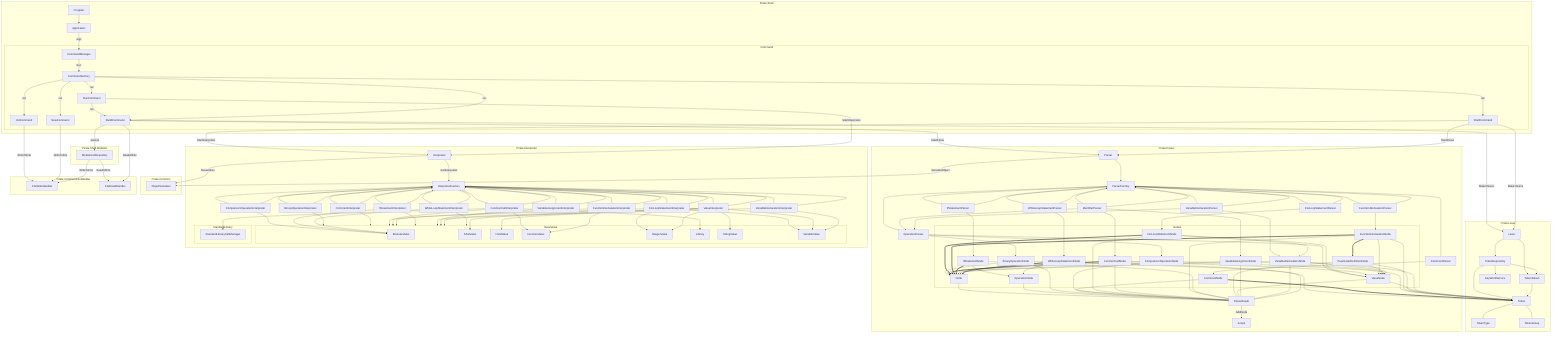 flowchart TD
    subgraph Pirate.Shell
        Program --> Application
        Application -- args --> CommandManager

        subgraph Command
            CommandManager --Run--> CommandFactory
            RunCommand -- run --> BuildCommand
            
            CommandFactory --run--> RunCommand
            CommandFactory --run--> BuildCommand
            CommandFactory --run--> ShellCommand
            CommandFactory --run--> InitCommand
            CommandFactory --run--> NewCommand
            
        end        
    end
    
    subgraph Pirate.Shell.Modules
        BuildCommand --GetList--> ModuleListRepostory
    end

    subgraph Pirate.Lexer
        BuildCommand --MakeTokens--> Lexer
        ShellCommand --MakeTokens--> Lexer

        Lexer --> TokenRepository
        Lexer --> TokenResult

        TokenRepository --- Token
        TokenRepository --> KeyWordService
        TokenRepository --> TokenResult

        TokenResult --> Token

        Token --- TokenType
        Token --- TokenGroup
    end

    subgraph Pirate.Parser
        ParserFactory[ParserFactory]
        FunctionDeclarationParser[FunctionDeclarationParser]
        IfStatementParser[IfStatementParser]
        ForLoopStatementParser[ForLoopStatementParser]
        WhileLoopStatementParser[WhileLoopStatementParser]
        VariableDeclarationParser[VariableDeclarationParser]
        IdentifierParser[IdentifierParser]
        OperationParser[OperationParser]
        CommentParser[CommentParser]

        subgraph Nodes
            Node[Node]
            OperationNode[OperationNode]

            BinaryOperationNode[BinaryOperationNode]
            CommentNode[CommentNode]
            ComparisonOperationNode[ComparisonOperationNode]
            ForLoopStatementNode[ForLoopStatementNode]
            FunctionCallNode[FunctionCallNode]
            FunctionDeclarationNode[FunctionDeclarationNode]
            IfStatementNode[IfStatementNode]
            ParameterDefinitionNode[ParameterDefinitionNode]
            ValueNode[ValueNode]
            VariableAssignmentNode[VariableAssignmentNode]
            VariableDeclarationNode[VariableDeclarationNode]
            WhileLoopStatementNode[WhileLoopStatementNode]
		end

        BuildCommand --StartParse--> Parser
        ShellCommand --StartParse--> Parser

        Parser --> ParserFactory
        ParserFactory --- CommentParser
        ParserFactory --- ForLoopStatementParser
        ParserFactory --- FunctionDeclarationParser
        ParserFactory --- IdentifierParser
        ParserFactory --- IfStatementParser
        ParserFactory --- OperationParser
        ParserFactory --- VariableDeclarationParser
        ParserFactory --- WhileLoopStatementParser

        ForLoopStatementParser --> ParserFactory
        FunctionDeclarationParser --> ParserFactory
        IdentifierParser --> ParserFactory
        IfStatementParser --> ParserFactory
        VariableDeclarationParser --> ParserFactory
        WhileLoopStatementParser --> ParserFactory

		CommentParser --> CommentNode
	    ForLoopStatementParser --> ForLoopStatementNode
        FunctionDeclarationParser --> FunctionDeclarationNode
        IdentifierParser --> OperationParser
        IdentifierParser --> VariableAssignmentNode
        IdentifierParser --> FunctionCallNode
        IfStatementParser --> IfStatementNode
		OperationParser --> ComparisonOperationNode
        OperationParser --> BinaryOperationNode
        OperationParser --> ValueNode
        VariableDeclarationParser --> OperationParser
        VariableDeclarationParser --> VariableDeclarationNode
        WhileLoopStatementParser --> WhileLoopStatementNode


        Node --- ParseResult
        OperationNode --- ParseResult

        BinaryOperationNode --- ParseResult
        BinaryOperationNode --> Node
        BinaryOperationNode --> Token

        CommentNode --- ParseResult
        CommentNode ==> Token

        ComparisonOperationNode --- ParseResult
        ComparisonOperationNode --> Node
        ComparisonOperationNode --> Token

        ForLoopStatementNode --- ParseResult
        ForLoopStatementNode --> VariableDeclarationNode
        ForLoopStatementNode --> ValueNode
        ForLoopStatementNode ==> Node

        FunctionCallNode --- ParseResult
        FunctionCallNode --> ValueNode
        FunctionCallNode ==> Node

        FunctionDeclarationNode --- ParseResult
        FunctionDeclarationNode --> ValueNode
        FunctionDeclarationNode ==> ParameterDefinitionNode
        FunctionDeclarationNode --> Token 
        FunctionDeclarationNode ==> Node

        IfStatementNode --- ParseResult
        IfStatementNode --> OperationNode
        IfStatementNode ==> Node

        ParameterDefinitionNode --- ParseResult
        ParameterDefinitionNode --> Token
        ParameterDefinitionNode --> ValueNode

        ValueNode --- ParseResult
        ValueNode --> Token

        VariableAssignmentNode --- ParseResult
        VariableAssignmentNode --> ValueNode
        VariableAssignmentNode --> Node

		VariableDeclarationNode --- ParseResult
        VariableDeclarationNode --> Token
        VariableDeclarationNode --> ValueNode
        VariableDeclarationNode --> Node

        WhileLoopStatementNode --- ParseResult
        WhileLoopStatementNode --> OperationNode
        WhileLoopStatementNode ==> Node


        ParseResult --AddNode--> Scope
    end

    subgraph Pirate.Interpreter
        ShellCommand --StartInterpreter--> Interpreter
        RunCommand --StartInterpreter--> Interpreter

        Interpreter --GetInterpreter--> InterpreterFactory

        InterpreterFactory --- BinaryOperationInterpreter
        InterpreterFactory --- CommentInterpreter
        InterpreterFactory --- ComparisonOperationInterpreter
        InterpreterFactory --- ForLoopStatementInterpreter
        InterpreterFactory --- FunctionCallInterpreter
        InterpreterFactory --- FunctionDeclarationInterpreter
        InterpreterFactory --- IfStatementInterpreter
        InterpreterFactory --- ValueInterpreter
        InterpreterFactory --- VariableAssignmentInterpreter
        InterpreterFactory --- VariableDeclarationInterpreter
        InterpreterFactory --- WhileLoopStatementInterpreter

        subgraph BaseValue
            BooleanValue[BooleanValue]
            CharValue[CharValue]
            FloatValue[FloatValue]
            FunctionValue[FunctionValue]
            IntegerValue[IntegerValue]
            Library[Library]
            StringValue[StringValue]
            VariableValue[VariableValue]
        end

        subgraph StandardLibrary
            StandardLibraryCallManager[StandardLibraryCallManager]
		end

        BinaryOperationInterpreter --> InterpreterFactory
        BinaryOperationInterpreter --> BaseValue

        CommentInterpreter --> InterpreterFactory
        CommentInterpreter --> BaseValue

        ComparisonOperationInterpreter --> InterpreterFactory
        ComparisonOperationInterpreter --> BooleanValue

        ForLoopStatementInterpreter --> InterpreterFactory
        ForLoopStatementInterpreter --> BaseValue
        ForLoopStatementInterpreter --> VariableValue
        ForLoopStatementInterpreter --> IntegerValue

        FunctionCallInterpreter --> StandardLibraryCallManager
        FunctionCallInterpreter --> InterpreterFactory
        FunctionCallInterpreter --> BaseValue
        FunctionCallInterpreter --> FunctionValue
        FunctionCallInterpreter --> Library

        FunctionDeclarationInterpreter --> InterpreterFactory
        FunctionDeclarationInterpreter --> BaseValue
        FunctionDeclarationInterpreter --> FunctionValue

        IfStatementInterpreter --> InterpreterFactory
        IfStatementInterpreter --> BaseValue
        IfStatementInterpreter --> BooleanValue

        ValueInterpreter --> InterpreterFactory
        ValueInterpreter --> BaseValue
        ValueInterpreter --> IntegerValue
        ValueInterpreter --> StringValue
        ValueInterpreter --> CharValue
        ValueInterpreter --> FloatValue
        ValueInterpreter --> VariableValue

        VariableAssignmentInterpreter --> InterpreterFactory
        VariableAssignmentInterpreter --> BaseValue

        VariableDeclarationInterpreter --> InterpreterFactory
        VariableDeclarationInterpreter --> BaseValue
        VariableDeclarationInterpreter --> VariableValue

        WhileLoopStatementInterpreter --> InterpreterFactory
        WhileLoopStatementInterpreter --> BaseValue
        WhileLoopStatementInterpreter --> BooleanValue
    end

    subgraph Pirate.Common
        Parser --SerializeObject--> ObjectSerializer
        Interpreter --Deserialize--> ObjectSerializer
    end

    subgraph Pirate.Common.FileHandler
        InitCommand --WriteToFile--> FileWriteHandler
        NewCommand --WriteToFile--> FileWriteHandler
        ModuleListRepostory --WriteToFile--> FileWriteHandler

        ModuleListRepostory --ReadAllFile--> FileReadHandler
        BuildCommand --ReadAllFile--> FileReadHandler

    end